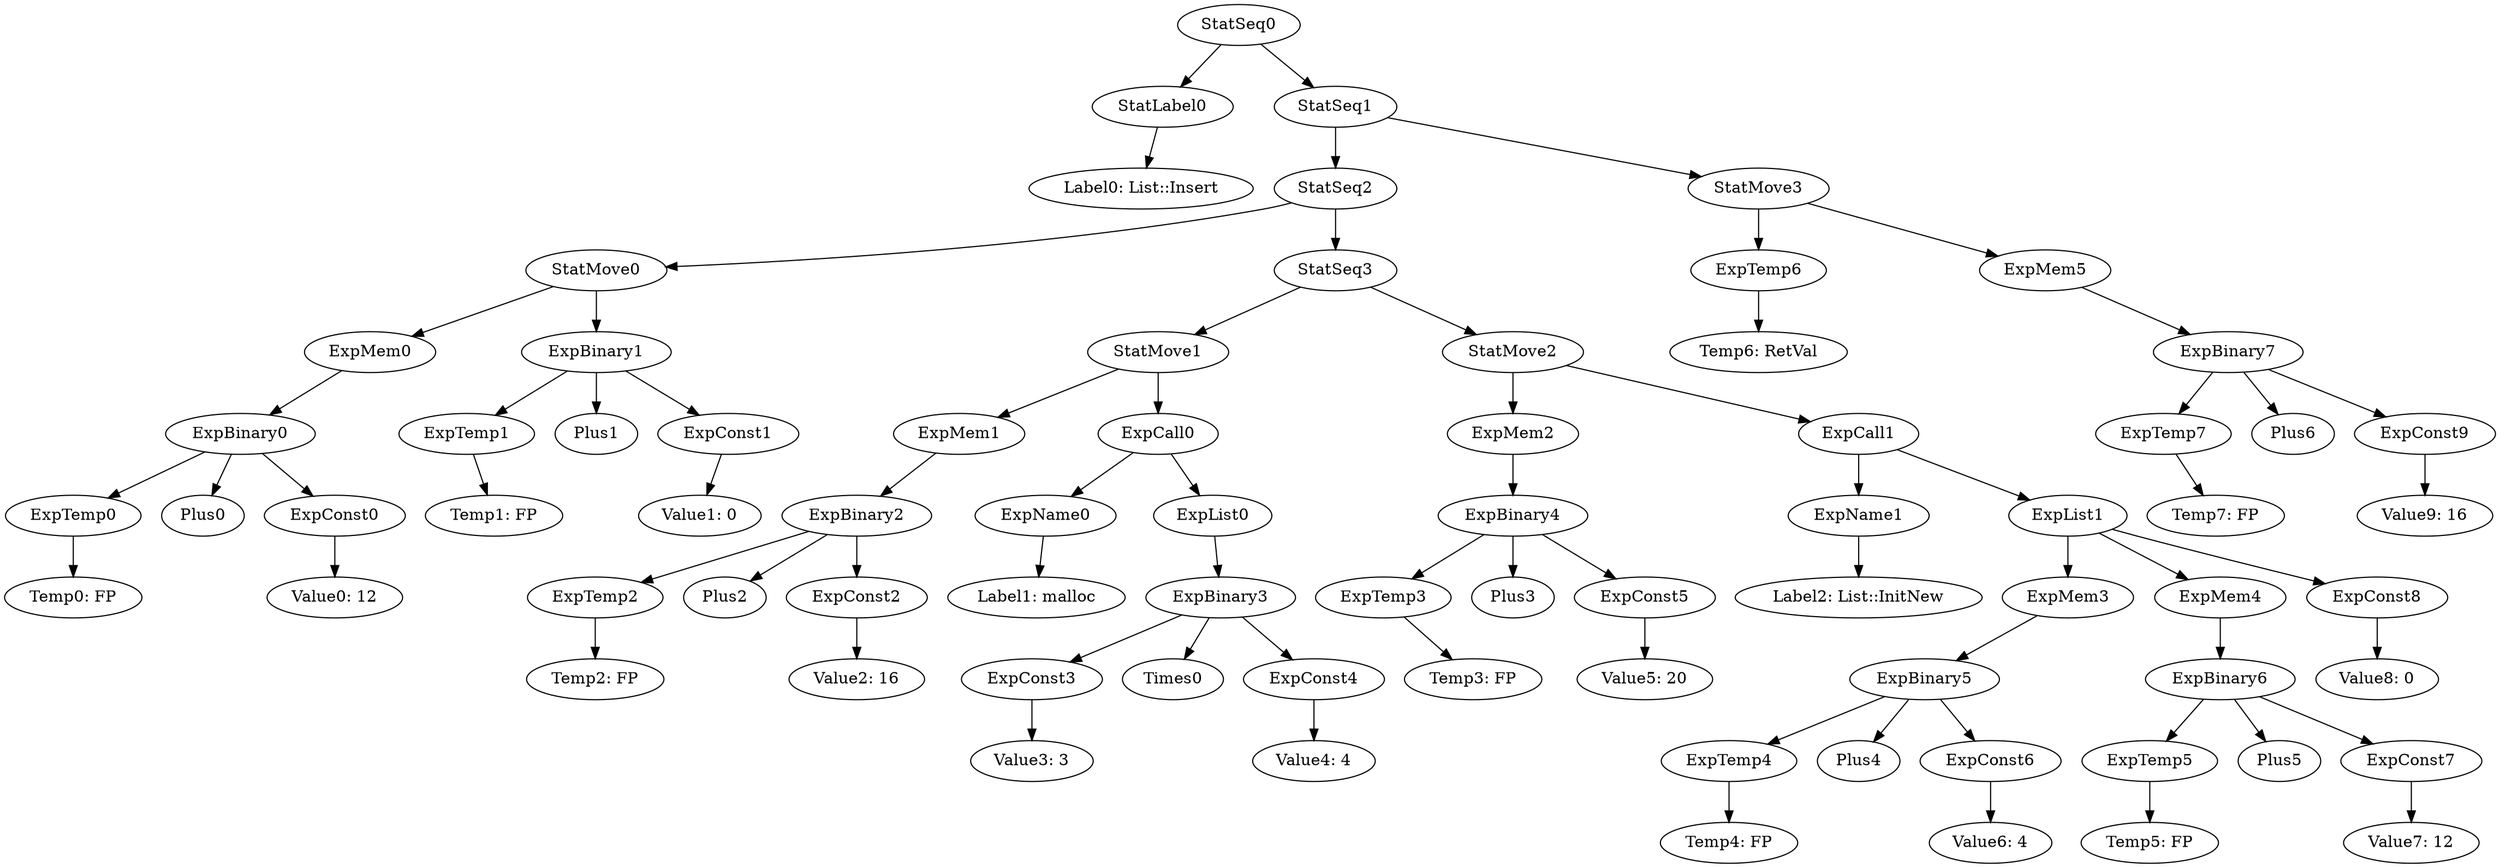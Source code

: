 digraph {
	ordering = out;
	ExpList0 -> ExpBinary3;
	ExpName0 -> "Label1: malloc";
	ExpConst3 -> "Value3: 3";
	ExpConst7 -> "Value7: 12";
	ExpCall0 -> ExpName0;
	ExpCall0 -> ExpList0;
	ExpMem2 -> ExpBinary4;
	ExpTemp2 -> "Temp2: FP";
	StatSeq2 -> StatMove0;
	StatSeq2 -> StatSeq3;
	ExpBinary0 -> ExpTemp0;
	ExpBinary0 -> Plus0;
	ExpBinary0 -> ExpConst0;
	ExpMem4 -> ExpBinary6;
	StatMove0 -> ExpMem0;
	StatMove0 -> ExpBinary1;
	ExpConst2 -> "Value2: 16";
	ExpBinary3 -> ExpConst3;
	ExpBinary3 -> Times0;
	ExpBinary3 -> ExpConst4;
	ExpConst5 -> "Value5: 20";
	StatSeq0 -> StatLabel0;
	StatSeq0 -> StatSeq1;
	ExpTemp1 -> "Temp1: FP";
	ExpTemp5 -> "Temp5: FP";
	ExpBinary7 -> ExpTemp7;
	ExpBinary7 -> Plus6;
	ExpBinary7 -> ExpConst9;
	ExpMem5 -> ExpBinary7;
	ExpBinary2 -> ExpTemp2;
	ExpBinary2 -> Plus2;
	ExpBinary2 -> ExpConst2;
	StatLabel0 -> "Label0: List::Insert";
	ExpConst6 -> "Value6: 4";
	ExpMem1 -> ExpBinary2;
	ExpMem0 -> ExpBinary0;
	ExpBinary6 -> ExpTemp5;
	ExpBinary6 -> Plus5;
	ExpBinary6 -> ExpConst7;
	ExpList1 -> ExpMem3;
	ExpList1 -> ExpMem4;
	ExpList1 -> ExpConst8;
	ExpBinary1 -> ExpTemp1;
	ExpBinary1 -> Plus1;
	ExpBinary1 -> ExpConst1;
	StatMove1 -> ExpMem1;
	StatMove1 -> ExpCall0;
	ExpConst1 -> "Value1: 0";
	StatSeq1 -> StatSeq2;
	StatSeq1 -> StatMove3;
	StatSeq3 -> StatMove1;
	StatSeq3 -> StatMove2;
	ExpTemp3 -> "Temp3: FP";
	ExpConst0 -> "Value0: 12";
	ExpBinary4 -> ExpTemp3;
	ExpBinary4 -> Plus3;
	ExpBinary4 -> ExpConst5;
	StatMove2 -> ExpMem2;
	StatMove2 -> ExpCall1;
	ExpName1 -> "Label2: List::InitNew";
	ExpCall1 -> ExpName1;
	ExpCall1 -> ExpList1;
	ExpTemp4 -> "Temp4: FP";
	ExpTemp0 -> "Temp0: FP";
	ExpTemp7 -> "Temp7: FP";
	ExpMem3 -> ExpBinary5;
	ExpConst4 -> "Value4: 4";
	ExpConst8 -> "Value8: 0";
	ExpTemp6 -> "Temp6: RetVal";
	StatMove3 -> ExpTemp6;
	StatMove3 -> ExpMem5;
	ExpBinary5 -> ExpTemp4;
	ExpBinary5 -> Plus4;
	ExpBinary5 -> ExpConst6;
	ExpConst9 -> "Value9: 16";
}

